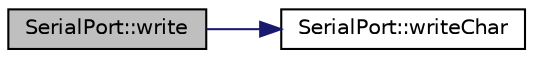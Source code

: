digraph G
{
  edge [fontname="Helvetica",fontsize="10",labelfontname="Helvetica",labelfontsize="10"];
  node [fontname="Helvetica",fontsize="10",shape=record];
  rankdir=LR;
  Node1 [label="SerialPort::write",height=0.2,width=0.4,color="black", fillcolor="grey75", style="filled" fontcolor="black"];
  Node1 -> Node2 [color="midnightblue",fontsize="10",style="solid",fontname="Helvetica"];
  Node2 [label="SerialPort::writeChar",height=0.2,width=0.4,color="black", fillcolor="white", style="filled",URL="$class_serial_port.html#aa3dd171551bd6b38d949768f5cb335f2"];
}
